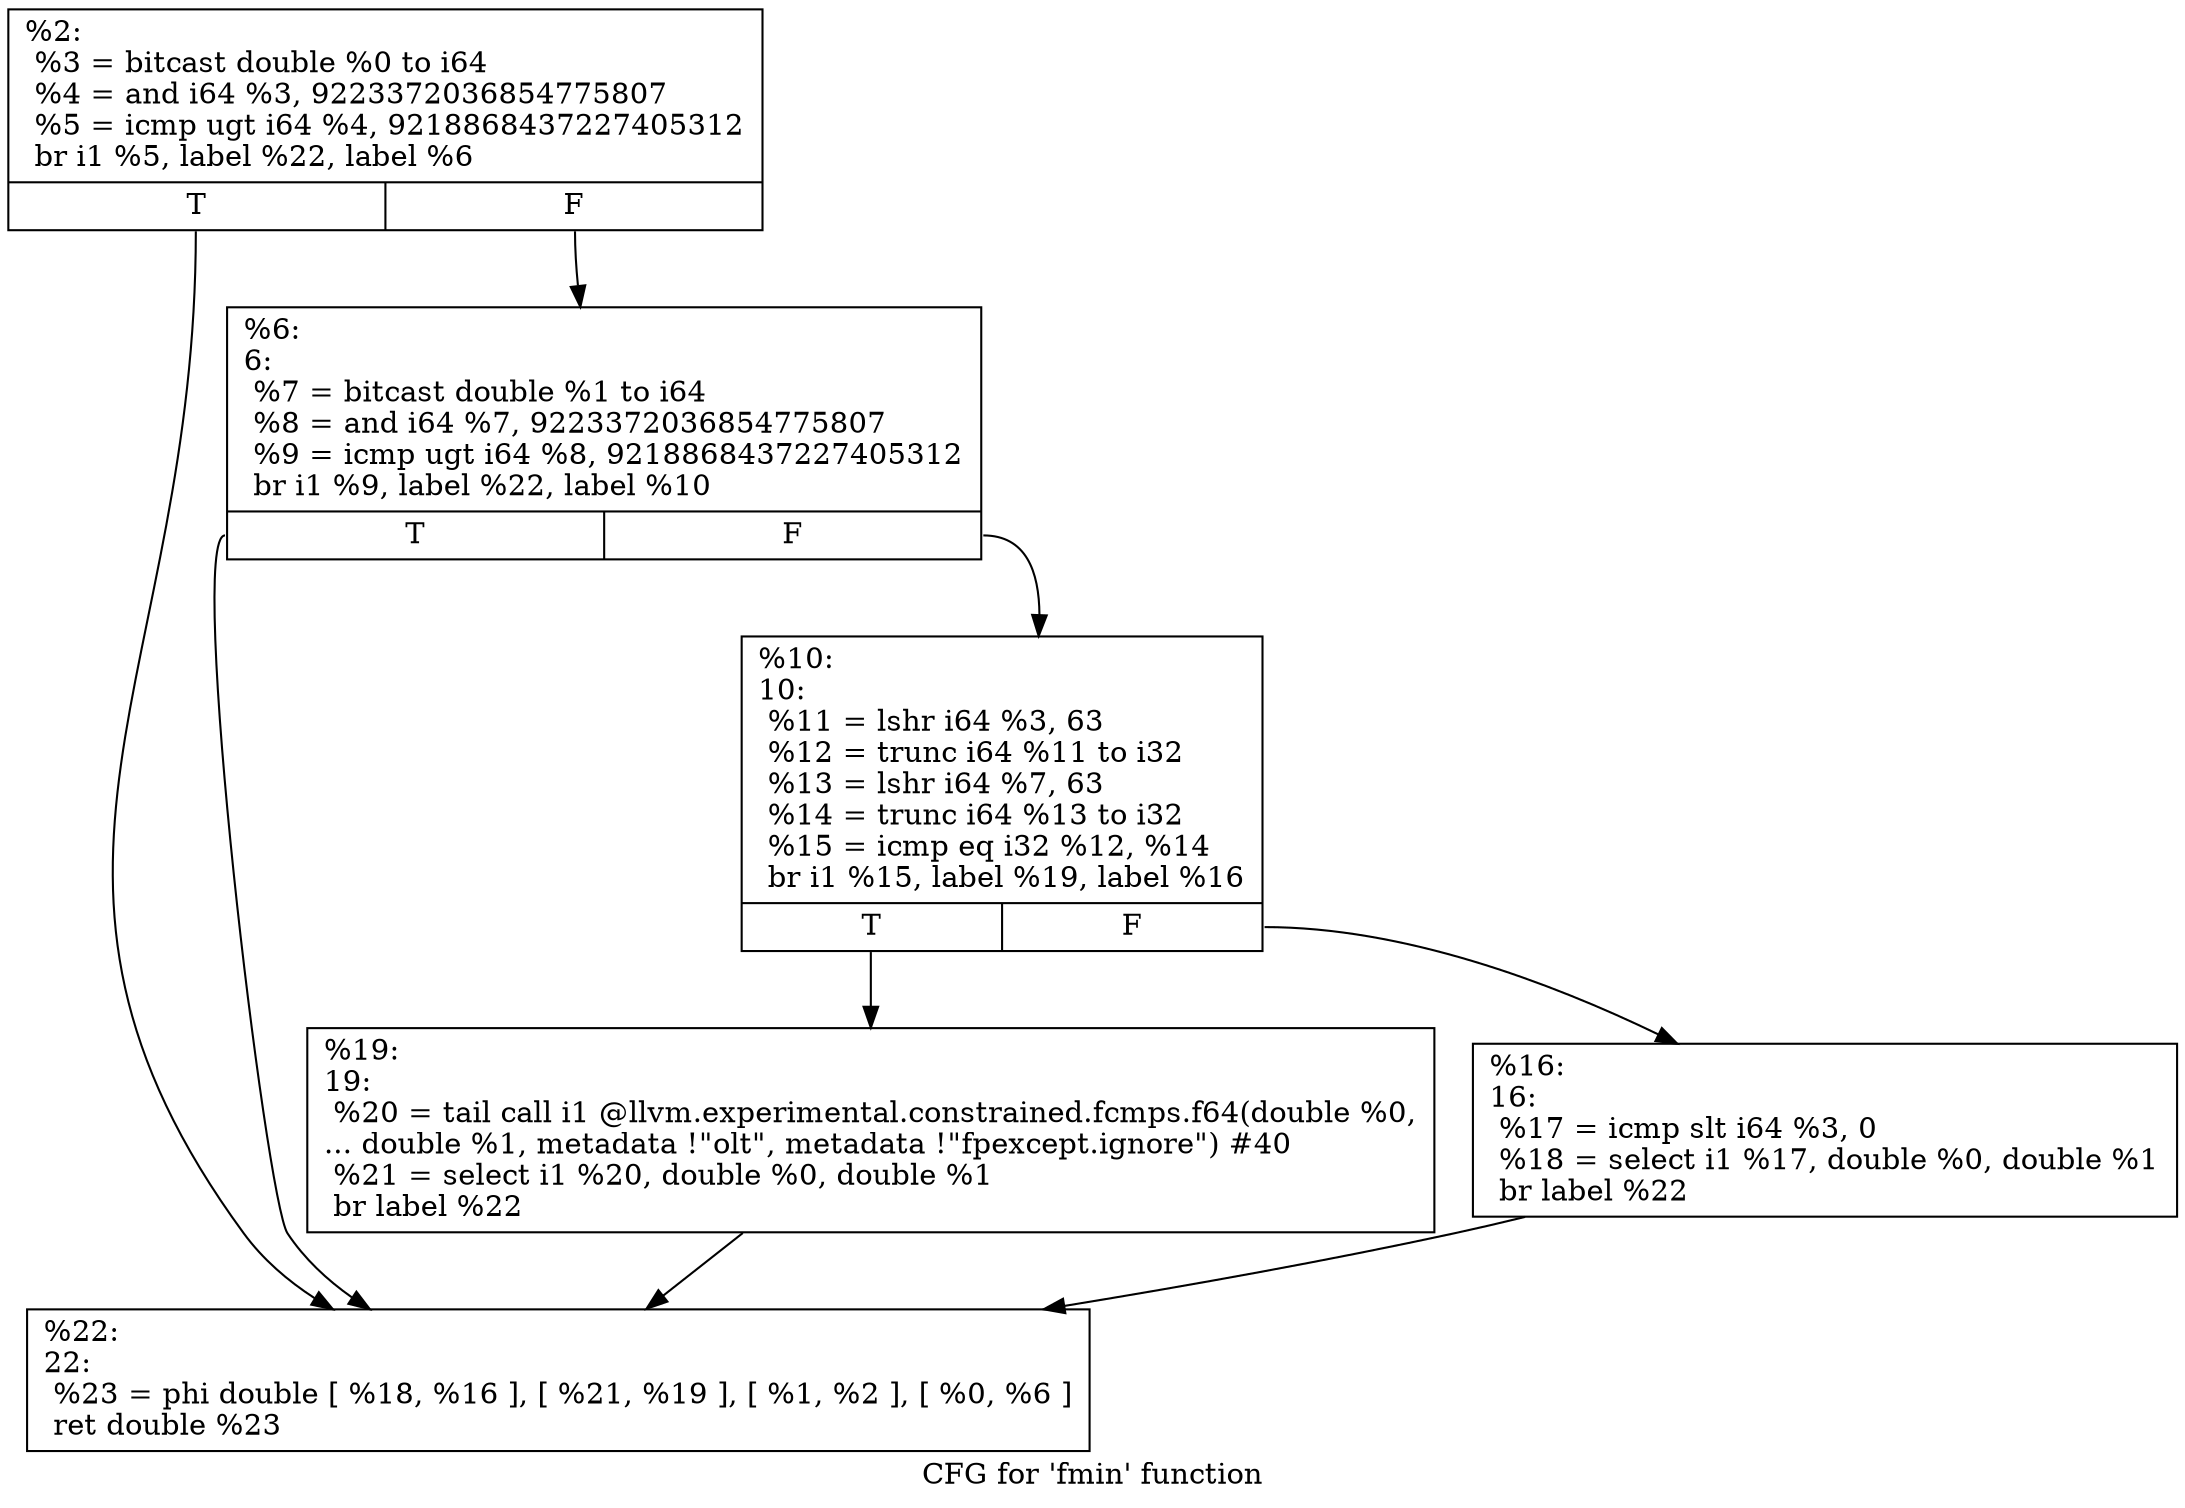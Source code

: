 digraph "CFG for 'fmin' function" {
	label="CFG for 'fmin' function";

	Node0x1f54800 [shape=record,label="{%2:\l  %3 = bitcast double %0 to i64\l  %4 = and i64 %3, 9223372036854775807\l  %5 = icmp ugt i64 %4, 9218868437227405312\l  br i1 %5, label %22, label %6\l|{<s0>T|<s1>F}}"];
	Node0x1f54800:s0 -> Node0x1f54990;
	Node0x1f54800:s1 -> Node0x1f54850;
	Node0x1f54850 [shape=record,label="{%6:\l6:                                                \l  %7 = bitcast double %1 to i64\l  %8 = and i64 %7, 9223372036854775807\l  %9 = icmp ugt i64 %8, 9218868437227405312\l  br i1 %9, label %22, label %10\l|{<s0>T|<s1>F}}"];
	Node0x1f54850:s0 -> Node0x1f54990;
	Node0x1f54850:s1 -> Node0x1f548a0;
	Node0x1f548a0 [shape=record,label="{%10:\l10:                                               \l  %11 = lshr i64 %3, 63\l  %12 = trunc i64 %11 to i32\l  %13 = lshr i64 %7, 63\l  %14 = trunc i64 %13 to i32\l  %15 = icmp eq i32 %12, %14\l  br i1 %15, label %19, label %16\l|{<s0>T|<s1>F}}"];
	Node0x1f548a0:s0 -> Node0x1f54940;
	Node0x1f548a0:s1 -> Node0x1f548f0;
	Node0x1f548f0 [shape=record,label="{%16:\l16:                                               \l  %17 = icmp slt i64 %3, 0\l  %18 = select i1 %17, double %0, double %1\l  br label %22\l}"];
	Node0x1f548f0 -> Node0x1f54990;
	Node0x1f54940 [shape=record,label="{%19:\l19:                                               \l  %20 = tail call i1 @llvm.experimental.constrained.fcmps.f64(double %0,\l... double %1, metadata !\"olt\", metadata !\"fpexcept.ignore\") #40\l  %21 = select i1 %20, double %0, double %1\l  br label %22\l}"];
	Node0x1f54940 -> Node0x1f54990;
	Node0x1f54990 [shape=record,label="{%22:\l22:                                               \l  %23 = phi double [ %18, %16 ], [ %21, %19 ], [ %1, %2 ], [ %0, %6 ]\l  ret double %23\l}"];
}
